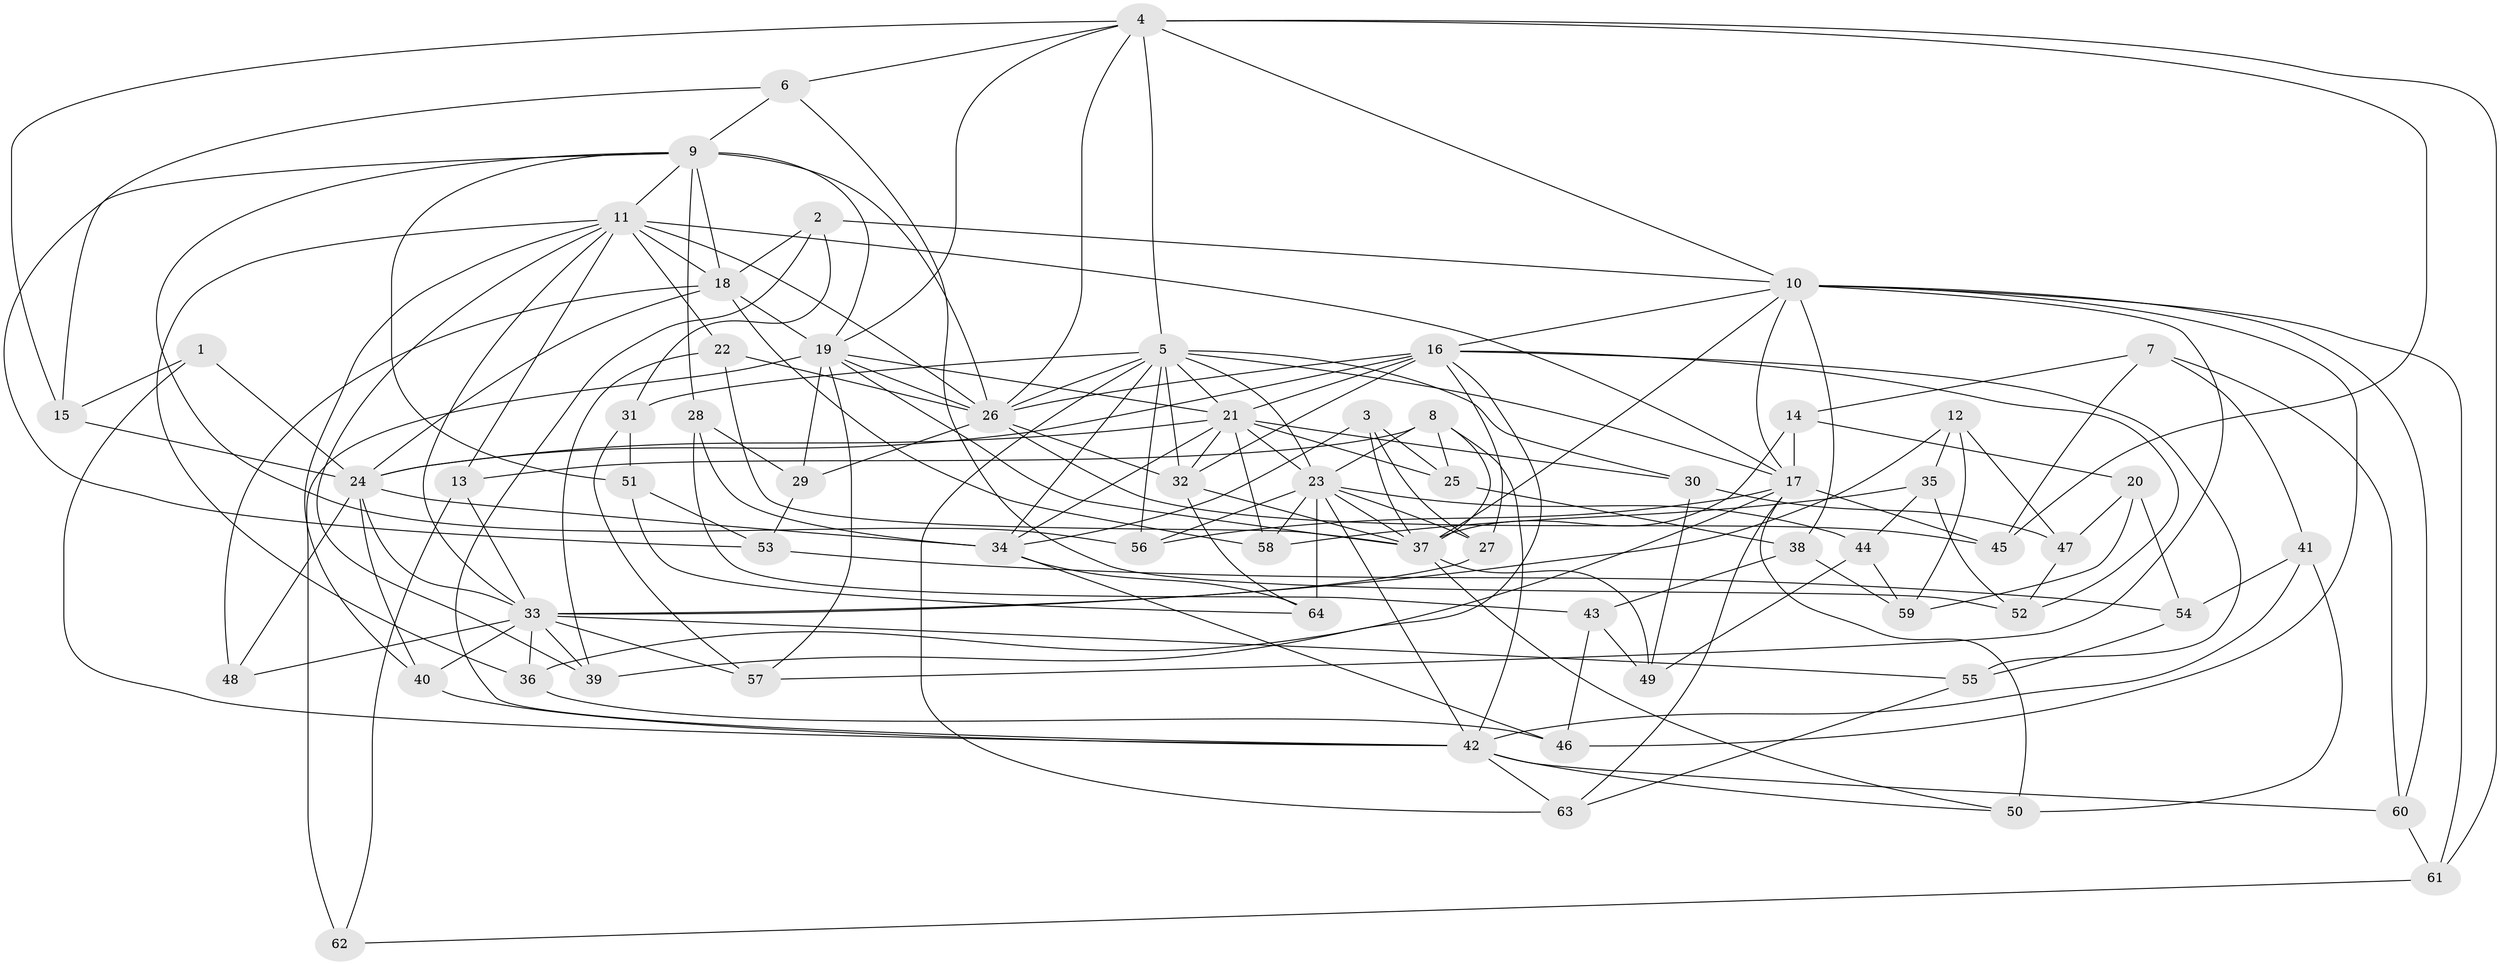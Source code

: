 // original degree distribution, {4: 1.0}
// Generated by graph-tools (version 1.1) at 2025/38/03/09/25 02:38:05]
// undirected, 64 vertices, 173 edges
graph export_dot {
graph [start="1"]
  node [color=gray90,style=filled];
  1;
  2;
  3;
  4;
  5;
  6;
  7;
  8;
  9;
  10;
  11;
  12;
  13;
  14;
  15;
  16;
  17;
  18;
  19;
  20;
  21;
  22;
  23;
  24;
  25;
  26;
  27;
  28;
  29;
  30;
  31;
  32;
  33;
  34;
  35;
  36;
  37;
  38;
  39;
  40;
  41;
  42;
  43;
  44;
  45;
  46;
  47;
  48;
  49;
  50;
  51;
  52;
  53;
  54;
  55;
  56;
  57;
  58;
  59;
  60;
  61;
  62;
  63;
  64;
  1 -- 15 [weight=1.0];
  1 -- 24 [weight=1.0];
  1 -- 42 [weight=2.0];
  2 -- 10 [weight=1.0];
  2 -- 18 [weight=1.0];
  2 -- 31 [weight=1.0];
  2 -- 42 [weight=1.0];
  3 -- 25 [weight=1.0];
  3 -- 27 [weight=1.0];
  3 -- 34 [weight=1.0];
  3 -- 37 [weight=1.0];
  4 -- 5 [weight=1.0];
  4 -- 6 [weight=1.0];
  4 -- 10 [weight=1.0];
  4 -- 15 [weight=1.0];
  4 -- 19 [weight=1.0];
  4 -- 26 [weight=1.0];
  4 -- 45 [weight=1.0];
  4 -- 61 [weight=1.0];
  5 -- 17 [weight=1.0];
  5 -- 21 [weight=1.0];
  5 -- 23 [weight=2.0];
  5 -- 26 [weight=1.0];
  5 -- 30 [weight=1.0];
  5 -- 31 [weight=1.0];
  5 -- 32 [weight=1.0];
  5 -- 34 [weight=1.0];
  5 -- 56 [weight=1.0];
  5 -- 63 [weight=1.0];
  6 -- 9 [weight=1.0];
  6 -- 15 [weight=1.0];
  6 -- 52 [weight=1.0];
  7 -- 14 [weight=1.0];
  7 -- 41 [weight=1.0];
  7 -- 45 [weight=1.0];
  7 -- 60 [weight=1.0];
  8 -- 13 [weight=1.0];
  8 -- 23 [weight=2.0];
  8 -- 25 [weight=1.0];
  8 -- 37 [weight=1.0];
  8 -- 42 [weight=1.0];
  9 -- 11 [weight=1.0];
  9 -- 18 [weight=2.0];
  9 -- 19 [weight=1.0];
  9 -- 26 [weight=1.0];
  9 -- 28 [weight=1.0];
  9 -- 51 [weight=1.0];
  9 -- 53 [weight=1.0];
  9 -- 56 [weight=1.0];
  10 -- 16 [weight=1.0];
  10 -- 17 [weight=1.0];
  10 -- 37 [weight=1.0];
  10 -- 38 [weight=1.0];
  10 -- 46 [weight=1.0];
  10 -- 57 [weight=1.0];
  10 -- 60 [weight=1.0];
  10 -- 61 [weight=1.0];
  11 -- 13 [weight=1.0];
  11 -- 17 [weight=2.0];
  11 -- 18 [weight=1.0];
  11 -- 22 [weight=1.0];
  11 -- 26 [weight=2.0];
  11 -- 33 [weight=1.0];
  11 -- 36 [weight=1.0];
  11 -- 39 [weight=1.0];
  11 -- 40 [weight=1.0];
  12 -- 33 [weight=1.0];
  12 -- 35 [weight=1.0];
  12 -- 47 [weight=1.0];
  12 -- 59 [weight=1.0];
  13 -- 33 [weight=1.0];
  13 -- 62 [weight=1.0];
  14 -- 17 [weight=1.0];
  14 -- 20 [weight=1.0];
  14 -- 37 [weight=1.0];
  15 -- 24 [weight=1.0];
  16 -- 21 [weight=1.0];
  16 -- 24 [weight=1.0];
  16 -- 26 [weight=1.0];
  16 -- 27 [weight=1.0];
  16 -- 32 [weight=2.0];
  16 -- 39 [weight=1.0];
  16 -- 52 [weight=1.0];
  16 -- 55 [weight=1.0];
  17 -- 36 [weight=1.0];
  17 -- 45 [weight=1.0];
  17 -- 50 [weight=1.0];
  17 -- 56 [weight=1.0];
  17 -- 63 [weight=1.0];
  18 -- 19 [weight=1.0];
  18 -- 24 [weight=1.0];
  18 -- 48 [weight=1.0];
  18 -- 58 [weight=1.0];
  19 -- 21 [weight=1.0];
  19 -- 26 [weight=1.0];
  19 -- 29 [weight=1.0];
  19 -- 37 [weight=1.0];
  19 -- 57 [weight=1.0];
  19 -- 62 [weight=2.0];
  20 -- 47 [weight=1.0];
  20 -- 54 [weight=1.0];
  20 -- 59 [weight=1.0];
  21 -- 23 [weight=1.0];
  21 -- 24 [weight=1.0];
  21 -- 25 [weight=1.0];
  21 -- 30 [weight=1.0];
  21 -- 32 [weight=1.0];
  21 -- 34 [weight=1.0];
  21 -- 58 [weight=1.0];
  22 -- 26 [weight=1.0];
  22 -- 37 [weight=1.0];
  22 -- 39 [weight=1.0];
  23 -- 27 [weight=1.0];
  23 -- 37 [weight=1.0];
  23 -- 42 [weight=1.0];
  23 -- 44 [weight=1.0];
  23 -- 56 [weight=1.0];
  23 -- 58 [weight=1.0];
  23 -- 64 [weight=1.0];
  24 -- 33 [weight=1.0];
  24 -- 34 [weight=2.0];
  24 -- 40 [weight=1.0];
  24 -- 48 [weight=1.0];
  25 -- 38 [weight=1.0];
  26 -- 29 [weight=1.0];
  26 -- 32 [weight=2.0];
  26 -- 45 [weight=1.0];
  27 -- 33 [weight=1.0];
  28 -- 29 [weight=1.0];
  28 -- 34 [weight=1.0];
  28 -- 43 [weight=1.0];
  29 -- 53 [weight=1.0];
  30 -- 47 [weight=1.0];
  30 -- 49 [weight=1.0];
  31 -- 51 [weight=1.0];
  31 -- 57 [weight=1.0];
  32 -- 37 [weight=1.0];
  32 -- 64 [weight=1.0];
  33 -- 36 [weight=1.0];
  33 -- 39 [weight=1.0];
  33 -- 40 [weight=1.0];
  33 -- 48 [weight=2.0];
  33 -- 55 [weight=1.0];
  33 -- 57 [weight=1.0];
  34 -- 46 [weight=1.0];
  34 -- 64 [weight=1.0];
  35 -- 44 [weight=1.0];
  35 -- 52 [weight=1.0];
  35 -- 58 [weight=1.0];
  36 -- 46 [weight=1.0];
  37 -- 49 [weight=1.0];
  37 -- 50 [weight=1.0];
  38 -- 43 [weight=1.0];
  38 -- 59 [weight=1.0];
  40 -- 42 [weight=1.0];
  41 -- 42 [weight=1.0];
  41 -- 50 [weight=1.0];
  41 -- 54 [weight=1.0];
  42 -- 50 [weight=1.0];
  42 -- 60 [weight=1.0];
  42 -- 63 [weight=1.0];
  43 -- 46 [weight=1.0];
  43 -- 49 [weight=1.0];
  44 -- 49 [weight=1.0];
  44 -- 59 [weight=1.0];
  47 -- 52 [weight=1.0];
  51 -- 53 [weight=1.0];
  51 -- 64 [weight=1.0];
  53 -- 54 [weight=1.0];
  54 -- 55 [weight=1.0];
  55 -- 63 [weight=1.0];
  60 -- 61 [weight=1.0];
  61 -- 62 [weight=1.0];
}
